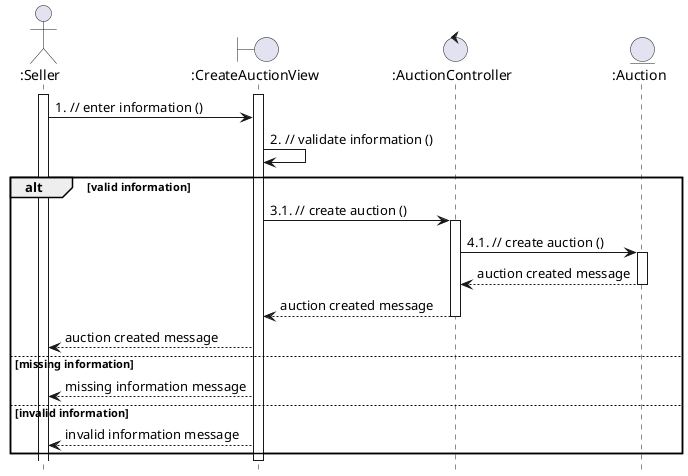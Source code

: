 @startuml create_auction
hide footbox
actor ":Seller" as seller
boundary ":CreateAuctionView" as view
control ":AuctionController" as controller
entity ":Auction" as auction

autonumber 1 1 "0."

activate view
activate seller
  seller -> view: // enter information ()
  view -> view: // validate information ()
autonumber stop
  alt valid information
    view -> controller ++: 3.1. // create auction ()
    controller -> auction ++: 4.1. // create auction ()
    auction --> controller --: auction created message
    controller --> view --: auction created message
    view --> seller: auction created message


else missing information
    view --> seller: missing information message
else invalid information
  view --> seller: invalid information message
end
deactivate view


@enduml